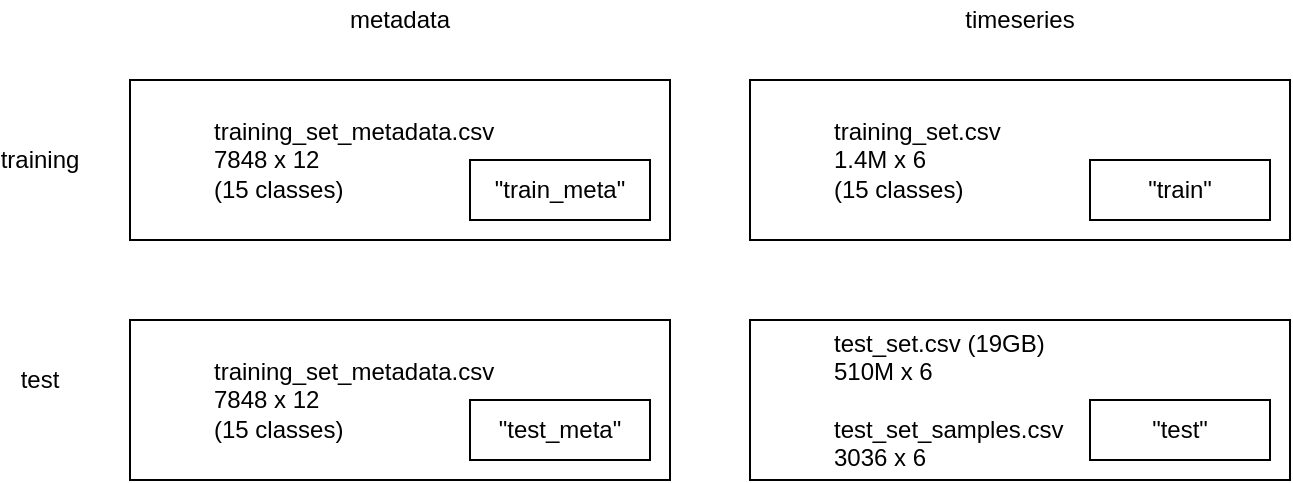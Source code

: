<mxfile version="13.1.3" type="device"><diagram id="UVIE1wVZvdWM29UonkKs" name="Page-1"><mxGraphModel dx="971" dy="482" grid="1" gridSize="10" guides="1" tooltips="1" connect="1" arrows="1" fold="1" page="1" pageScale="1" pageWidth="850" pageHeight="1100" math="0" shadow="0"><root><mxCell id="0"/><mxCell id="1" parent="0"/><mxCell id="RgKND1q15eQsYZwZ29cv-1" value="&lt;blockquote style=&quot;margin: 0 0 0 40px ; border: none ; padding: 0px&quot;&gt;&lt;div&gt;&lt;span&gt;training_set_metadata.csv&lt;/span&gt;&lt;/div&gt;&lt;div&gt;&lt;span&gt;7848 x 12&lt;/span&gt;&lt;/div&gt;&lt;div&gt;&lt;span&gt;(15 classes)&lt;/span&gt;&lt;/div&gt;&lt;/blockquote&gt;" style="rounded=0;whiteSpace=wrap;html=1;align=left;" vertex="1" parent="1"><mxGeometry x="135" y="130" width="270" height="80" as="geometry"/></mxCell><mxCell id="RgKND1q15eQsYZwZ29cv-2" value="&quot;train_meta&quot;" style="rounded=0;whiteSpace=wrap;html=1;" vertex="1" parent="1"><mxGeometry x="305" y="170" width="90" height="30" as="geometry"/></mxCell><mxCell id="RgKND1q15eQsYZwZ29cv-3" value="&lt;blockquote style=&quot;margin: 0 0 0 40px ; border: none ; padding: 0px&quot;&gt;&lt;div&gt;&lt;span&gt;training_set.csv&lt;/span&gt;&lt;/div&gt;&lt;div&gt;&lt;span&gt;1.4M x 6&lt;/span&gt;&lt;/div&gt;&lt;div&gt;&lt;span&gt;(15 classes)&lt;/span&gt;&lt;/div&gt;&lt;/blockquote&gt;" style="rounded=0;whiteSpace=wrap;html=1;align=left;" vertex="1" parent="1"><mxGeometry x="445" y="130" width="270" height="80" as="geometry"/></mxCell><mxCell id="RgKND1q15eQsYZwZ29cv-4" value="&quot;train&quot;" style="rounded=0;whiteSpace=wrap;html=1;" vertex="1" parent="1"><mxGeometry x="615" y="170" width="90" height="30" as="geometry"/></mxCell><mxCell id="RgKND1q15eQsYZwZ29cv-6" value="metadata" style="text;html=1;strokeColor=none;fillColor=none;align=center;verticalAlign=middle;whiteSpace=wrap;rounded=0;" vertex="1" parent="1"><mxGeometry x="250" y="90" width="40" height="20" as="geometry"/></mxCell><mxCell id="RgKND1q15eQsYZwZ29cv-7" value="timeseries" style="text;html=1;strokeColor=none;fillColor=none;align=center;verticalAlign=middle;whiteSpace=wrap;rounded=0;" vertex="1" parent="1"><mxGeometry x="560" y="90" width="40" height="20" as="geometry"/></mxCell><mxCell id="RgKND1q15eQsYZwZ29cv-8" value="training" style="text;html=1;strokeColor=none;fillColor=none;align=center;verticalAlign=middle;whiteSpace=wrap;rounded=0;" vertex="1" parent="1"><mxGeometry x="70" y="160" width="40" height="20" as="geometry"/></mxCell><mxCell id="RgKND1q15eQsYZwZ29cv-9" value="&lt;blockquote style=&quot;margin: 0 0 0 40px ; border: none ; padding: 0px&quot;&gt;&lt;div&gt;&lt;span&gt;training_set_metadata.csv&lt;/span&gt;&lt;/div&gt;&lt;div&gt;&lt;span&gt;7848 x 12&lt;/span&gt;&lt;/div&gt;&lt;div&gt;&lt;span&gt;(15 classes)&lt;/span&gt;&lt;/div&gt;&lt;/blockquote&gt;" style="rounded=0;whiteSpace=wrap;html=1;align=left;" vertex="1" parent="1"><mxGeometry x="135" y="250" width="270" height="80" as="geometry"/></mxCell><mxCell id="RgKND1q15eQsYZwZ29cv-10" value="&quot;test_meta&quot;" style="rounded=0;whiteSpace=wrap;html=1;" vertex="1" parent="1"><mxGeometry x="305" y="290" width="90" height="30" as="geometry"/></mxCell><mxCell id="RgKND1q15eQsYZwZ29cv-11" value="&lt;blockquote style=&quot;margin: 0 0 0 40px ; border: none ; padding: 0px&quot;&gt;&lt;div&gt;&lt;span&gt;test_set.csv (19GB)&lt;/span&gt;&lt;/div&gt;&lt;div&gt;&lt;span&gt;510M x 6&lt;/span&gt;&lt;/div&gt;&lt;div&gt;&lt;br&gt;&lt;/div&gt;&lt;div&gt;test_set_samples.csv&lt;/div&gt;&lt;div&gt;3036 x 6&lt;/div&gt;&lt;/blockquote&gt;" style="rounded=0;whiteSpace=wrap;html=1;align=left;" vertex="1" parent="1"><mxGeometry x="445" y="250" width="270" height="80" as="geometry"/></mxCell><mxCell id="RgKND1q15eQsYZwZ29cv-12" value="&quot;test&quot;" style="rounded=0;whiteSpace=wrap;html=1;" vertex="1" parent="1"><mxGeometry x="615" y="290" width="90" height="30" as="geometry"/></mxCell><mxCell id="RgKND1q15eQsYZwZ29cv-13" value="test" style="text;html=1;strokeColor=none;fillColor=none;align=center;verticalAlign=middle;whiteSpace=wrap;rounded=0;" vertex="1" parent="1"><mxGeometry x="70" y="270" width="40" height="20" as="geometry"/></mxCell></root></mxGraphModel></diagram></mxfile>